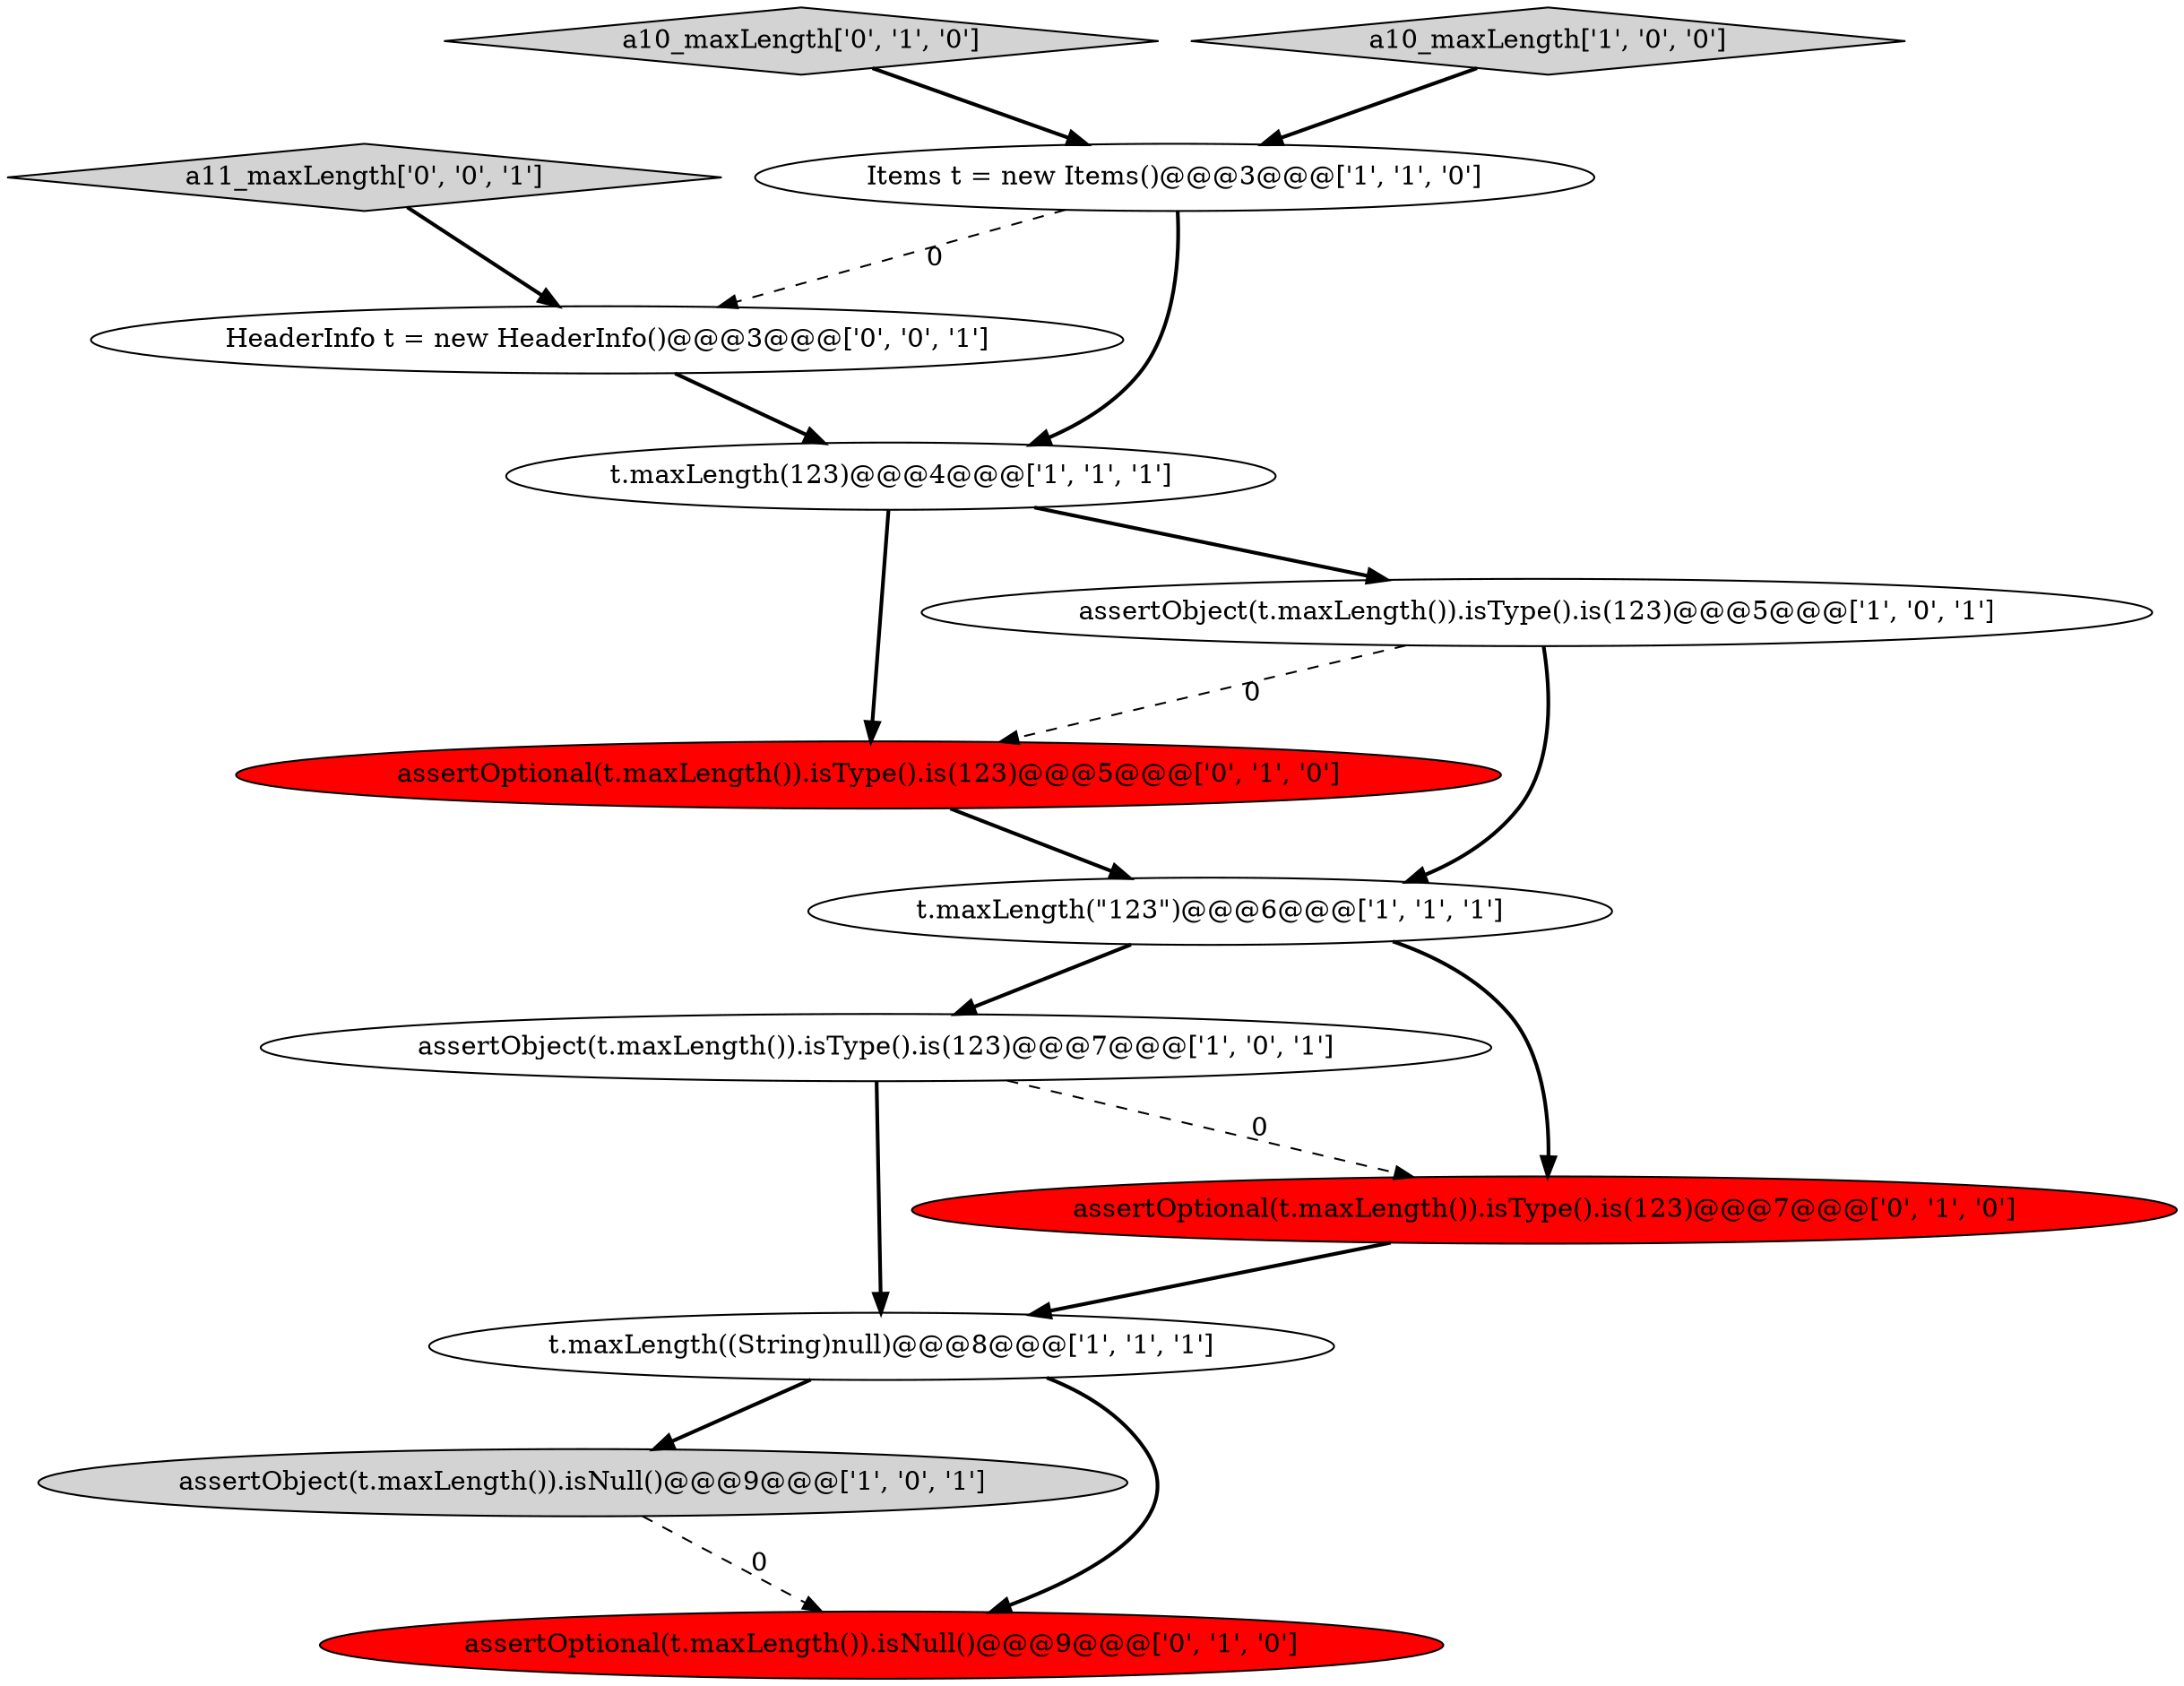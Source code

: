 digraph {
4 [style = filled, label = "Items t = new Items()@@@3@@@['1', '1', '0']", fillcolor = white, shape = ellipse image = "AAA0AAABBB1BBB"];
1 [style = filled, label = "t.maxLength((String)null)@@@8@@@['1', '1', '1']", fillcolor = white, shape = ellipse image = "AAA0AAABBB1BBB"];
9 [style = filled, label = "assertOptional(t.maxLength()).isType().is(123)@@@5@@@['0', '1', '0']", fillcolor = red, shape = ellipse image = "AAA1AAABBB2BBB"];
3 [style = filled, label = "assertObject(t.maxLength()).isType().is(123)@@@7@@@['1', '0', '1']", fillcolor = white, shape = ellipse image = "AAA0AAABBB1BBB"];
10 [style = filled, label = "assertOptional(t.maxLength()).isType().is(123)@@@7@@@['0', '1', '0']", fillcolor = red, shape = ellipse image = "AAA1AAABBB2BBB"];
6 [style = filled, label = "assertObject(t.maxLength()).isType().is(123)@@@5@@@['1', '0', '1']", fillcolor = white, shape = ellipse image = "AAA0AAABBB1BBB"];
12 [style = filled, label = "HeaderInfo t = new HeaderInfo()@@@3@@@['0', '0', '1']", fillcolor = white, shape = ellipse image = "AAA0AAABBB3BBB"];
8 [style = filled, label = "a10_maxLength['0', '1', '0']", fillcolor = lightgray, shape = diamond image = "AAA0AAABBB2BBB"];
0 [style = filled, label = "t.maxLength(\"123\")@@@6@@@['1', '1', '1']", fillcolor = white, shape = ellipse image = "AAA0AAABBB1BBB"];
5 [style = filled, label = "assertObject(t.maxLength()).isNull()@@@9@@@['1', '0', '1']", fillcolor = lightgray, shape = ellipse image = "AAA0AAABBB1BBB"];
7 [style = filled, label = "t.maxLength(123)@@@4@@@['1', '1', '1']", fillcolor = white, shape = ellipse image = "AAA0AAABBB1BBB"];
11 [style = filled, label = "assertOptional(t.maxLength()).isNull()@@@9@@@['0', '1', '0']", fillcolor = red, shape = ellipse image = "AAA1AAABBB2BBB"];
13 [style = filled, label = "a11_maxLength['0', '0', '1']", fillcolor = lightgray, shape = diamond image = "AAA0AAABBB3BBB"];
2 [style = filled, label = "a10_maxLength['1', '0', '0']", fillcolor = lightgray, shape = diamond image = "AAA0AAABBB1BBB"];
1->5 [style = bold, label=""];
0->3 [style = bold, label=""];
7->9 [style = bold, label=""];
0->10 [style = bold, label=""];
3->10 [style = dashed, label="0"];
6->0 [style = bold, label=""];
13->12 [style = bold, label=""];
8->4 [style = bold, label=""];
4->12 [style = dashed, label="0"];
9->0 [style = bold, label=""];
3->1 [style = bold, label=""];
10->1 [style = bold, label=""];
5->11 [style = dashed, label="0"];
2->4 [style = bold, label=""];
12->7 [style = bold, label=""];
4->7 [style = bold, label=""];
7->6 [style = bold, label=""];
1->11 [style = bold, label=""];
6->9 [style = dashed, label="0"];
}
